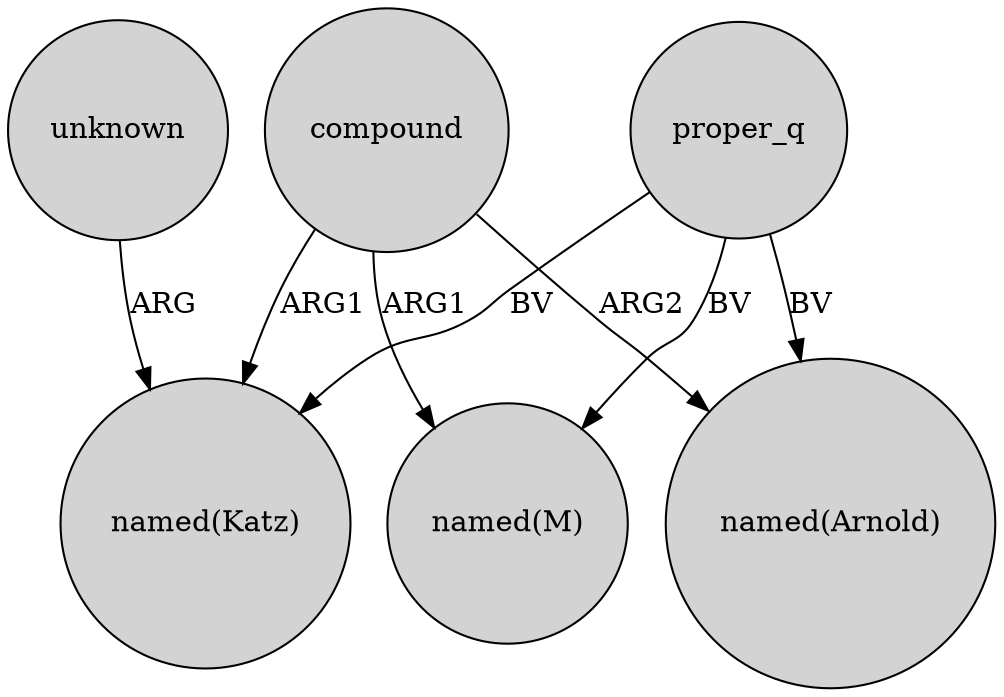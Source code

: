 digraph {
	node [shape=circle style=filled]
	proper_q -> "named(Katz)" [label=BV]
	unknown -> "named(Katz)" [label=ARG]
	compound -> "named(M)" [label=ARG1]
	compound -> "named(Arnold)" [label=ARG2]
	proper_q -> "named(Arnold)" [label=BV]
	proper_q -> "named(M)" [label=BV]
	compound -> "named(Katz)" [label=ARG1]
}
